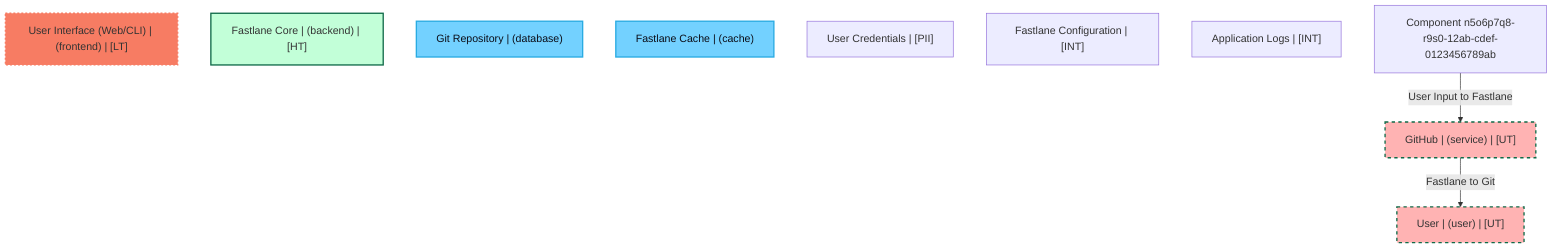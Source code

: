 graph TB
  l3m4n5o6-p7q8-90ab-cdef-0123456789ab["User | (user) | [UT]"]:::untrusted
  m4n5o6p7-q8r9-01ab-cdef-0123456789ab["GitHub | (service) | [UT]"]:::untrusted
  h9i0j1k2-l3m4-5678-9ab0-123456789012["User Interface (Web/CLI) | (frontend) | [LT]"]:::lowTrust
  i2j3k4l5-m6n7-89ab-cdef-0123456789ab["Fastlane Core | (backend) | [HT]"]:::highTrust
  j4k5l6m7-n8o9-ab12-3456-789012345678["Git Repository | (database)"]:::dataStore
  k5l6m7n8-o9p0-12ab-cdef-0123456789ab["Fastlane Cache | (cache)"]:::dataStore
  e1f2a3b4-c5d6-789a-b2c3-456789abcdef["User Credentials | [PII]"]:::dataAsset,pii
  f2a3b4c5-d678-9a0b-c3d4-567890abcdef["Fastlane Configuration | [INT]"]:::dataAsset,internal
  g3h4i5j6-k7l8-9012-3456-789012345678["Application Logs | [INT]"]:::dataAsset,internal
  n5o6p7q8-r9s0-12ab-cdef-0123456789ab["Component n5o6p7q8-r9s0-12ab-cdef-0123456789ab"]:::process,untrusted

  n5o6p7q8-r9s0-12ab-cdef-0123456789ab -->|User Input to Fastlane| m4n5o6p7-q8r9-01ab-cdef-0123456789ab:::encryptedFlow
  m4n5o6p7-q8r9-01ab-cdef-0123456789ab -->|Fastlane to Git| l3m4n5o6-p7q8-90ab-cdef-0123456789ab:::encryptedFlow

  classDef externalEntity fill:#FFB3B3,stroke:#8B0000,stroke-width:2px,color:#0B0D17
  classDef process fill:#C2FFD8,stroke:#106B49,stroke-width:2px,color:#0B0D17
  classDef dataStore fill:#73d1ff,stroke:#29ABE2,stroke-width:2px,color:#0B0D17
  classDef dataAsset fill:#ffa1ad,stroke:#A259FF,stroke-width:2px,color:#0B0D17
  classDef untrusted fill:#FFB3B3,stroke:#8B0000,stroke-width:3px,stroke-dasharray:5 5
  classDef lowTrust fill:#f77c63,stroke:#f77c63,stroke-width:2px,stroke-dasharray:3 3
  classDef mediumTrust fill:#FFF2B3,stroke:#7A6300,stroke-width:2px
  classDef highTrust fill:#C2FFD8,stroke:#106B49,stroke-width:2px
  classDef veryHighTrust fill:#36FF8F,stroke:#36FF8F,stroke-width:3px
  classDef public fill:#C2FFD8,stroke:#106B49,stroke-width:1px
  classDef internal fill:#FFF2B3,stroke:#7A6300,stroke-width:1px
  classDef confidential fill:#FFB3B3,stroke:#8B0000,stroke-width:2px
  classDef restricted fill:#8B0000,stroke:#8B0000,stroke-width:3px
  classDef pii fill:#ffa1ad,stroke:#A259FF,stroke-width:2px
  classDef pci fill:#8B0000,stroke:#8B0000,stroke-width:3px
  classDef phi fill:#ffa1ad,stroke:#A259FF,stroke-width:3px
  classDef encryptedFlow stroke:#106B49,stroke-width:2px
  classDef unencryptedFlow stroke:#8B0000,stroke-width:2px,stroke-dasharray:5 5
  classDef authenticatedFlow stroke:#29ABE2,stroke-width:2px
  classDef trustBoundary fill:transparent,stroke:#2E3440,stroke-width:3px,stroke-dasharray:10 5
